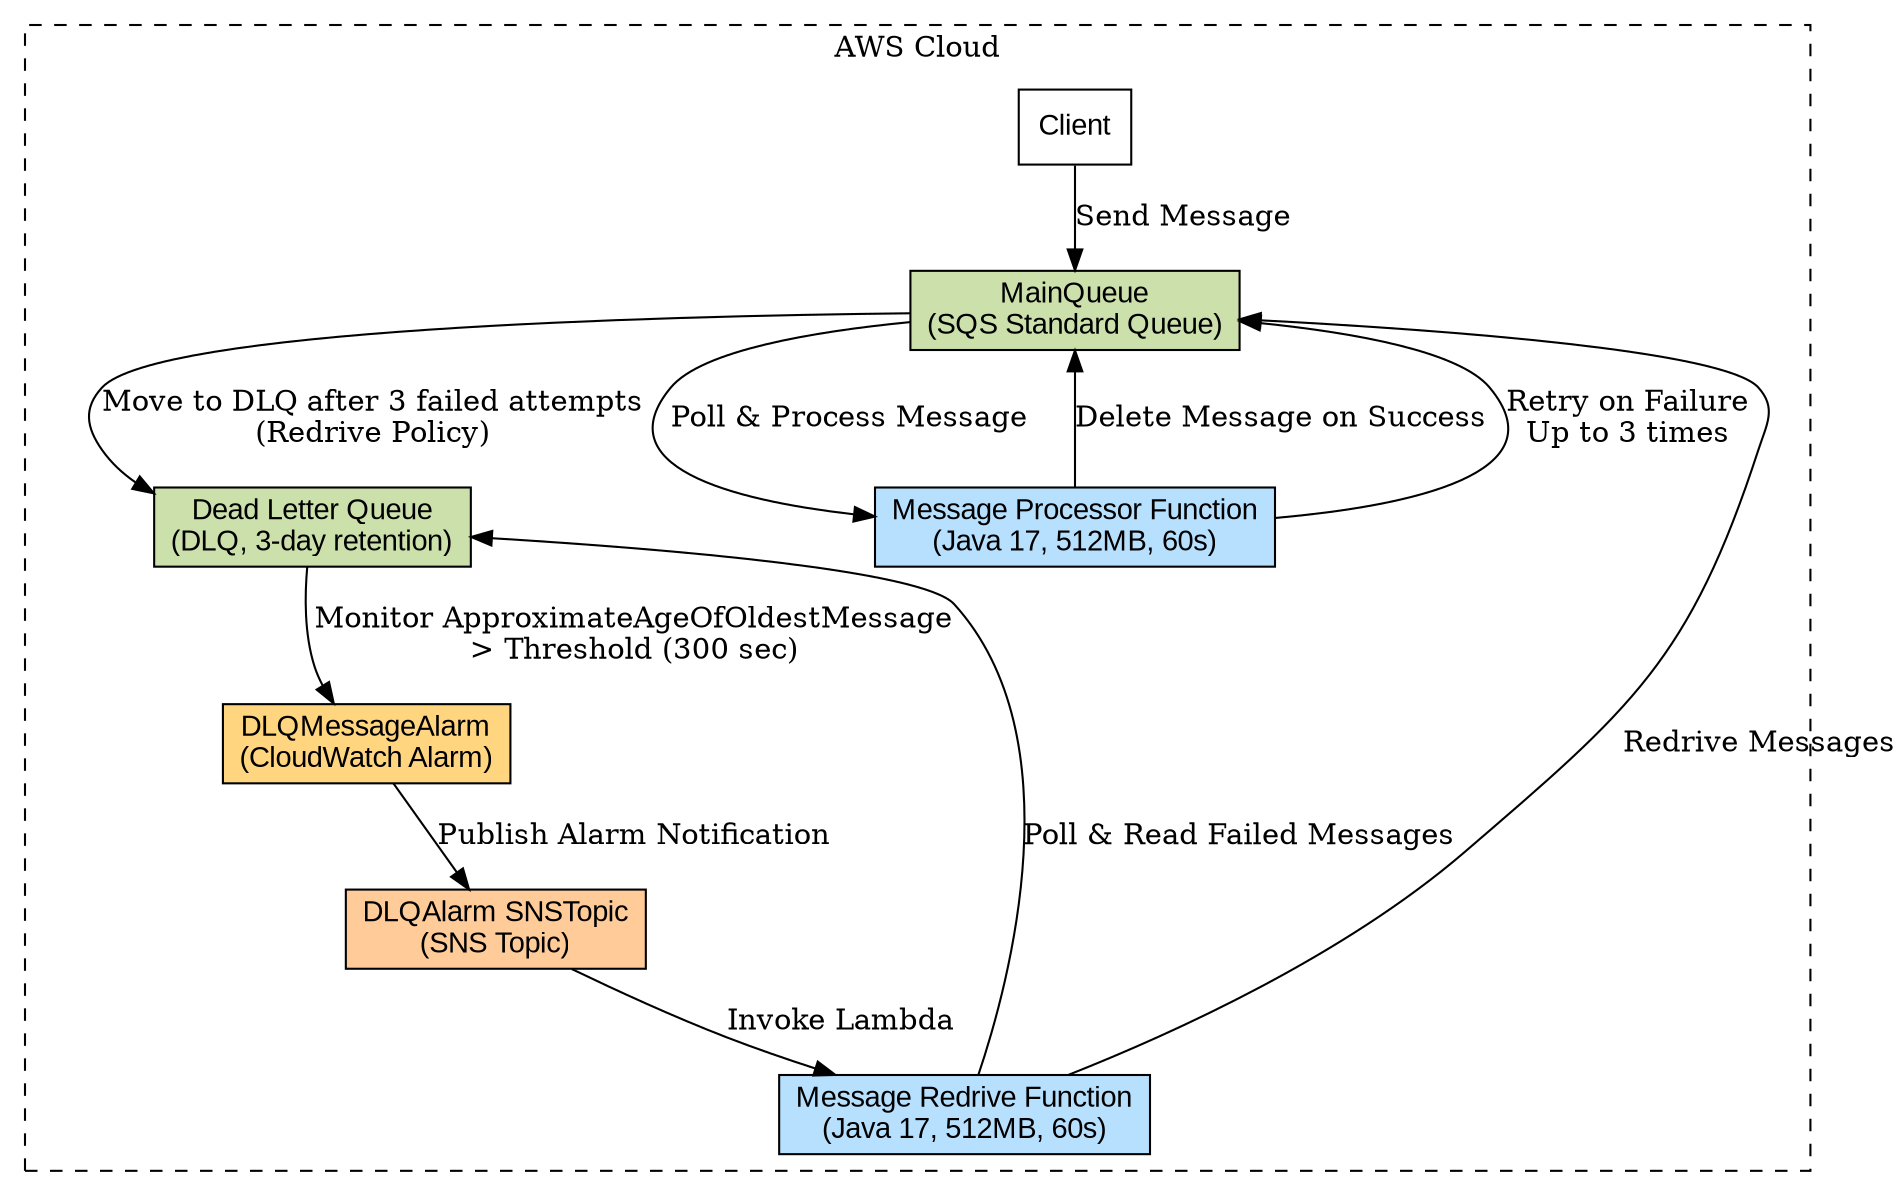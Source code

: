 digraph INFRA {
    rankdir=TB;
    node [shape=rectangle, style=filled, fontname="Arial", fillcolor="#E6E6E6", color="black"];

    // AWS Cloud Boundary
    subgraph cluster_aws {
        label = "AWS Cloud";
        style = "dashed";

        // Nodes
        Client [label="Client", shape=rectangle, fillcolor="#FFFFFF"];

        MainQueue [label="MainQueue\n(SQS Standard Queue)", fillcolor="#CCE0AC"];
        DeadLetterQueue [label="Dead Letter Queue\n(DLQ, 3-day retention)", fillcolor="#CCE0AC"];

        MessageProcessorFunction [label="Message Processor Function\n(Java 17, 512MB, 60s)", fillcolor="#B7E0FF"];
        MessageRedriveFunction [label="Message Redrive Function\n(Java 17, 512MB, 60s)", fillcolor="#B7E0FF"];

        DLQMessageAlarm [label="DLQMessageAlarm\n(CloudWatch Alarm)", fillcolor="#FFD580"];
        DLQAlarmSNSTopic [label="DLQAlarm SNSTopic\n(SNS Topic)", fillcolor="#FFCC99"];
    }

    // Connections
    Client -> MainQueue [label="Send Message"];
    MainQueue -> MessageProcessorFunction [label="Poll & Process Message", color="black"];
    MainQueue -> DeadLetterQueue [label="Move to DLQ after 3 failed attempts\n(Redrive Policy)"];
    DeadLetterQueue -> DLQMessageAlarm [label="Monitor ApproximateAgeOfOldestMessage\n> Threshold (300 sec)"];
    DLQMessageAlarm -> DLQAlarmSNSTopic [label="Publish Alarm Notification"];
    DLQAlarmSNSTopic -> MessageRedriveFunction [label="Invoke Lambda"];
    MessageProcessorFunction -> MainQueue [label="Delete Message on Success"];
    MessageProcessorFunction -> MainQueue [label="Retry on Failure\nUp to 3 times"];
    MessageRedriveFunction -> DeadLetterQueue [label="Poll & Read Failed Messages"];
    MessageRedriveFunction -> MainQueue [label="Redrive Messages"];
}
